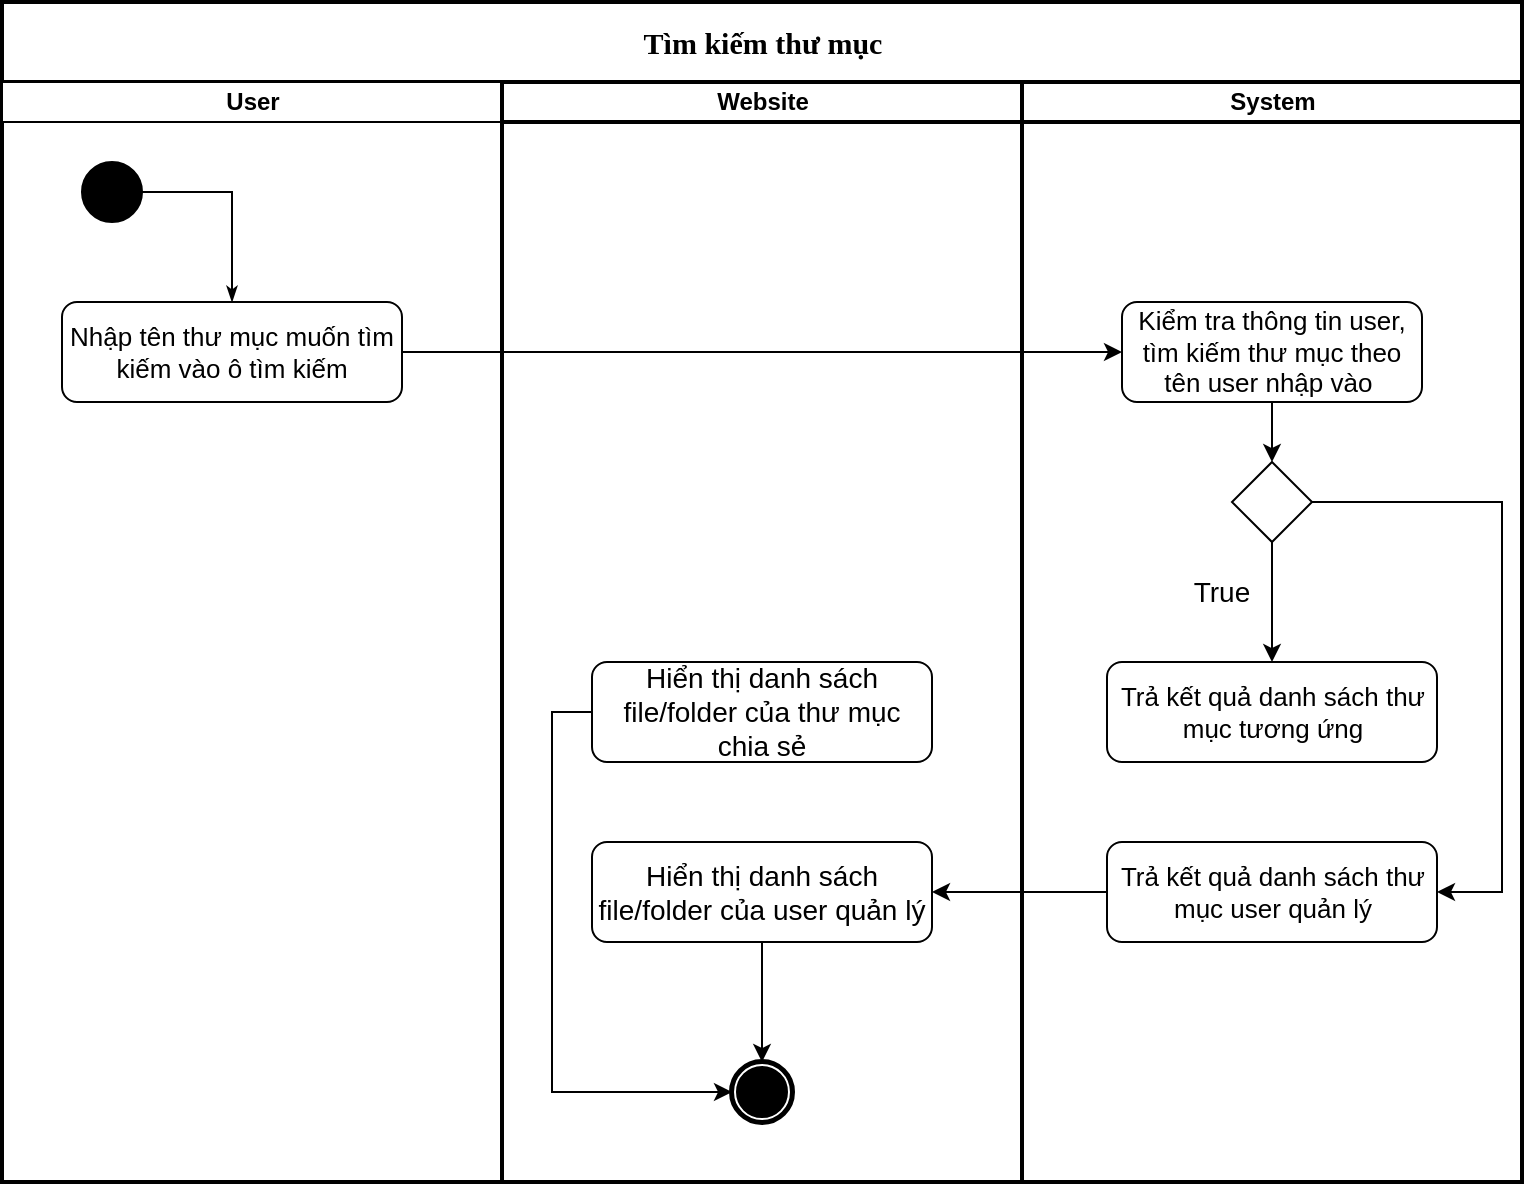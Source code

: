 <mxfile version="20.7.4" type="device"><diagram name="Page-1" id="0783ab3e-0a74-02c8-0abd-f7b4e66b4bec"><mxGraphModel dx="910" dy="452" grid="1" gridSize="10" guides="1" tooltips="1" connect="1" arrows="1" fold="1" page="1" pageScale="1" pageWidth="850" pageHeight="1100" background="none" math="0" shadow="0"><root><mxCell id="0"/><mxCell id="1" parent="0"/><mxCell id="1c1d494c118603dd-1" value="&lt;font style=&quot;font-size: 15px;&quot;&gt;Tìm kiếm thư mục&lt;/font&gt;" style="swimlane;html=1;childLayout=stackLayout;startSize=40;rounded=0;shadow=0;comic=0;labelBackgroundColor=none;strokeWidth=2;fontFamily=Verdana;fontSize=12;align=center;" parent="1" vertex="1"><mxGeometry x="70" y="20" width="760" height="590" as="geometry"/></mxCell><mxCell id="1c1d494c118603dd-2" value="User" style="swimlane;html=1;startSize=20;" parent="1c1d494c118603dd-1" vertex="1"><mxGeometry y="40" width="250" height="550" as="geometry"/></mxCell><mxCell id="60571a20871a0731-4" value="" style="ellipse;whiteSpace=wrap;html=1;rounded=0;shadow=0;comic=0;labelBackgroundColor=none;strokeWidth=1;fillColor=#000000;fontFamily=Verdana;fontSize=12;align=center;" parent="1c1d494c118603dd-2" vertex="1"><mxGeometry x="40" y="40" width="30" height="30" as="geometry"/></mxCell><mxCell id="DjUkVJhvEn2aunxMX6Em-1" value="&lt;span style=&quot;font-size: 13px;&quot;&gt;Nhập tên thư mục muốn tìm kiếm vào ô tìm kiếm&lt;/span&gt;" style="rounded=1;whiteSpace=wrap;html=1;" parent="1c1d494c118603dd-2" vertex="1"><mxGeometry x="30" y="110" width="170" height="50" as="geometry"/></mxCell><mxCell id="1c1d494c118603dd-27" style="edgeStyle=orthogonalEdgeStyle;rounded=0;html=1;labelBackgroundColor=none;startArrow=none;startFill=0;startSize=5;endArrow=classicThin;endFill=1;endSize=5;jettySize=auto;orthogonalLoop=1;strokeWidth=1;fontFamily=Verdana;fontSize=12;entryX=0.5;entryY=0;entryDx=0;entryDy=0;" parent="1c1d494c118603dd-2" source="60571a20871a0731-4" edge="1" target="DjUkVJhvEn2aunxMX6Em-1"><mxGeometry relative="1" as="geometry"><mxPoint x="150" y="110" as="targetPoint"/><Array as="points"><mxPoint x="115" y="55"/></Array></mxGeometry></mxCell><mxCell id="DjUkVJhvEn2aunxMX6Em-3" value="" style="edgeStyle=orthogonalEdgeStyle;rounded=0;orthogonalLoop=1;jettySize=auto;html=1;fontSize=12;entryX=0;entryY=0.5;entryDx=0;entryDy=0;" parent="1c1d494c118603dd-1" source="DjUkVJhvEn2aunxMX6Em-1" target="dftUVCnZaB7TYTYtWMPL-1" edge="1"><mxGeometry relative="1" as="geometry"><mxPoint x="310" y="175" as="targetPoint"/></mxGeometry></mxCell><mxCell id="DjUkVJhvEn2aunxMX6Em-13" value="" style="edgeStyle=orthogonalEdgeStyle;rounded=0;orthogonalLoop=1;jettySize=auto;html=1;fontSize=12;entryX=1;entryY=0.5;entryDx=0;entryDy=0;exitX=0;exitY=0.5;exitDx=0;exitDy=0;" parent="1c1d494c118603dd-1" source="wYqeDdlIaYdSFuvfLReA-6" target="wYqeDdlIaYdSFuvfLReA-7" edge="1"><mxGeometry relative="1" as="geometry"><mxPoint x="480" y="325" as="sourcePoint"/></mxGeometry></mxCell><mxCell id="1c1d494c118603dd-3" value="Website" style="swimlane;html=1;startSize=20;strokeWidth=2;" parent="1c1d494c118603dd-1" vertex="1"><mxGeometry x="250" y="40" width="260" height="550" as="geometry"/></mxCell><mxCell id="DjUkVJhvEn2aunxMX6Em-2" value="Hiển thị danh sách file/folder của thư mục chia sẻ" style="rounded=1;whiteSpace=wrap;html=1;fontSize=14;" parent="1c1d494c118603dd-3" vertex="1"><mxGeometry x="45" y="290" width="170" height="50" as="geometry"/></mxCell><mxCell id="60571a20871a0731-5" value="" style="shape=mxgraph.bpmn.shape;html=1;verticalLabelPosition=bottom;labelBackgroundColor=#ffffff;verticalAlign=top;perimeter=ellipsePerimeter;outline=end;symbol=terminate;rounded=0;shadow=0;comic=0;strokeWidth=1;fontFamily=Verdana;fontSize=12;align=center;" parent="1c1d494c118603dd-3" vertex="1"><mxGeometry x="115" y="490" width="30" height="30" as="geometry"/></mxCell><mxCell id="DjUkVJhvEn2aunxMX6Em-37" value="" style="edgeStyle=orthogonalEdgeStyle;rounded=0;orthogonalLoop=1;jettySize=auto;html=1;fontSize=12;exitX=0;exitY=0.5;exitDx=0;exitDy=0;entryX=0;entryY=0.5;entryDx=0;entryDy=0;" parent="1c1d494c118603dd-3" source="DjUkVJhvEn2aunxMX6Em-2" target="60571a20871a0731-5" edge="1"><mxGeometry relative="1" as="geometry"><mxPoint x="120" y="370" as="sourcePoint"/><mxPoint x="200" y="470" as="targetPoint"/><Array as="points"><mxPoint x="25" y="315"/><mxPoint x="25" y="505"/></Array></mxGeometry></mxCell><mxCell id="wYqeDdlIaYdSFuvfLReA-7" value="Hiển thị danh sách file/folder của user quản lý" style="rounded=1;whiteSpace=wrap;html=1;fontSize=14;" vertex="1" parent="1c1d494c118603dd-3"><mxGeometry x="45" y="380" width="170" height="50" as="geometry"/></mxCell><mxCell id="wYqeDdlIaYdSFuvfLReA-8" value="" style="edgeStyle=orthogonalEdgeStyle;rounded=0;orthogonalLoop=1;jettySize=auto;html=1;fontSize=12;entryX=0.5;entryY=0;entryDx=0;entryDy=0;exitX=0.5;exitY=1;exitDx=0;exitDy=0;" edge="1" parent="1c1d494c118603dd-3" source="wYqeDdlIaYdSFuvfLReA-7" target="60571a20871a0731-5"><mxGeometry relative="1" as="geometry"><mxPoint x="312.5" y="415" as="sourcePoint"/><mxPoint x="225" y="415" as="targetPoint"/></mxGeometry></mxCell><mxCell id="1c1d494c118603dd-4" value="System" style="swimlane;html=1;startSize=20;strokeWidth=2;" parent="1c1d494c118603dd-1" vertex="1"><mxGeometry x="510" y="40" width="250" height="550" as="geometry"/></mxCell><mxCell id="DjUkVJhvEn2aunxMX6Em-12" value="&lt;span style=&quot;font-size: 13px;&quot;&gt;Trả kết quả danh sách thư mục tương ứng&lt;/span&gt;" style="rounded=1;whiteSpace=wrap;html=1;" parent="1c1d494c118603dd-4" vertex="1"><mxGeometry x="42.5" y="290" width="165" height="50" as="geometry"/></mxCell><mxCell id="DjUkVJhvEn2aunxMX6Em-20" value="" style="edgeStyle=orthogonalEdgeStyle;rounded=0;orthogonalLoop=1;jettySize=auto;html=1;fontSize=12;exitX=0.5;exitY=1;exitDx=0;exitDy=0;" parent="1c1d494c118603dd-4" source="dftUVCnZaB7TYTYtWMPL-1" target="wYqeDdlIaYdSFuvfLReA-2" edge="1"><mxGeometry relative="1" as="geometry"><mxPoint x="120" y="330" as="sourcePoint"/><mxPoint x="70" y="315" as="targetPoint"/></mxGeometry></mxCell><mxCell id="dftUVCnZaB7TYTYtWMPL-1" value="&lt;span style=&quot;font-size: 13px;&quot;&gt;Kiểm tra thông tin user, tìm kiếm thư mục theo tên user nhập vào&amp;nbsp;&lt;/span&gt;" style="rounded=1;whiteSpace=wrap;html=1;" parent="1c1d494c118603dd-4" vertex="1"><mxGeometry x="50" y="110" width="150" height="50" as="geometry"/></mxCell><mxCell id="wYqeDdlIaYdSFuvfLReA-2" value="" style="rhombus;whiteSpace=wrap;html=1;fontSize=15;" vertex="1" parent="1c1d494c118603dd-4"><mxGeometry x="105" y="190" width="40" height="40" as="geometry"/></mxCell><mxCell id="wYqeDdlIaYdSFuvfLReA-3" value="" style="endArrow=classic;html=1;rounded=0;fontSize=15;entryX=0.5;entryY=0;entryDx=0;entryDy=0;exitX=0.5;exitY=1;exitDx=0;exitDy=0;" edge="1" parent="1c1d494c118603dd-4" source="wYqeDdlIaYdSFuvfLReA-2" target="DjUkVJhvEn2aunxMX6Em-12"><mxGeometry width="50" height="50" relative="1" as="geometry"><mxPoint x="-180" y="410" as="sourcePoint"/><mxPoint x="-130" y="360" as="targetPoint"/></mxGeometry></mxCell><mxCell id="wYqeDdlIaYdSFuvfLReA-4" value="True" style="text;html=1;strokeColor=none;fillColor=none;align=center;verticalAlign=middle;whiteSpace=wrap;rounded=0;fontSize=14;" vertex="1" parent="1c1d494c118603dd-4"><mxGeometry x="70" y="240" width="60" height="30" as="geometry"/></mxCell><mxCell id="wYqeDdlIaYdSFuvfLReA-6" value="&lt;span style=&quot;font-size: 13px;&quot;&gt;Trả kết quả danh sách thư mục user quản lý&lt;/span&gt;" style="rounded=1;whiteSpace=wrap;html=1;" vertex="1" parent="1c1d494c118603dd-4"><mxGeometry x="42.5" y="380" width="165" height="50" as="geometry"/></mxCell><mxCell id="wYqeDdlIaYdSFuvfLReA-5" value="" style="endArrow=classic;html=1;rounded=0;fontSize=14;exitX=1;exitY=0.5;exitDx=0;exitDy=0;entryX=1;entryY=0.5;entryDx=0;entryDy=0;" edge="1" parent="1c1d494c118603dd-4" source="wYqeDdlIaYdSFuvfLReA-2" target="wYqeDdlIaYdSFuvfLReA-6"><mxGeometry width="50" height="50" relative="1" as="geometry"><mxPoint x="-180" y="410" as="sourcePoint"/><mxPoint x="210" y="400" as="targetPoint"/><Array as="points"><mxPoint x="240" y="210"/><mxPoint x="240" y="405"/></Array></mxGeometry></mxCell></root></mxGraphModel></diagram></mxfile>